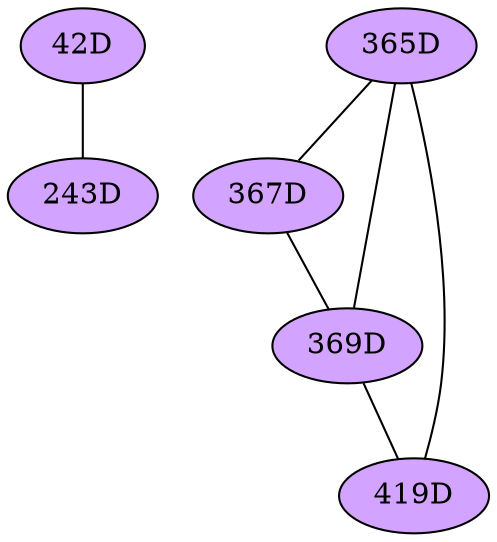 // The Round Table
graph {
	"42D" [fillcolor="#D3A4FF" style=radial]
	"243D" [fillcolor="#D3A4FF" style=radial]
	"42D" -- "243D" [penwidth=1]
	"365D" [fillcolor="#D3A4FF" style=radial]
	"367D" [fillcolor="#D3A4FF" style=radial]
	"365D" -- "367D" [penwidth=1]
	"365D" [fillcolor="#D3A4FF" style=radial]
	"369D" [fillcolor="#D3A4FF" style=radial]
	"365D" -- "369D" [penwidth=1]
	"365D" [fillcolor="#D3A4FF" style=radial]
	"419D" [fillcolor="#D3A4FF" style=radial]
	"365D" -- "419D" [penwidth=1]
	"367D" [fillcolor="#D3A4FF" style=radial]
	"369D" [fillcolor="#D3A4FF" style=radial]
	"367D" -- "369D" [penwidth=1]
	"369D" [fillcolor="#D3A4FF" style=radial]
	"419D" [fillcolor="#D3A4FF" style=radial]
	"369D" -- "419D" [penwidth=1]
}
